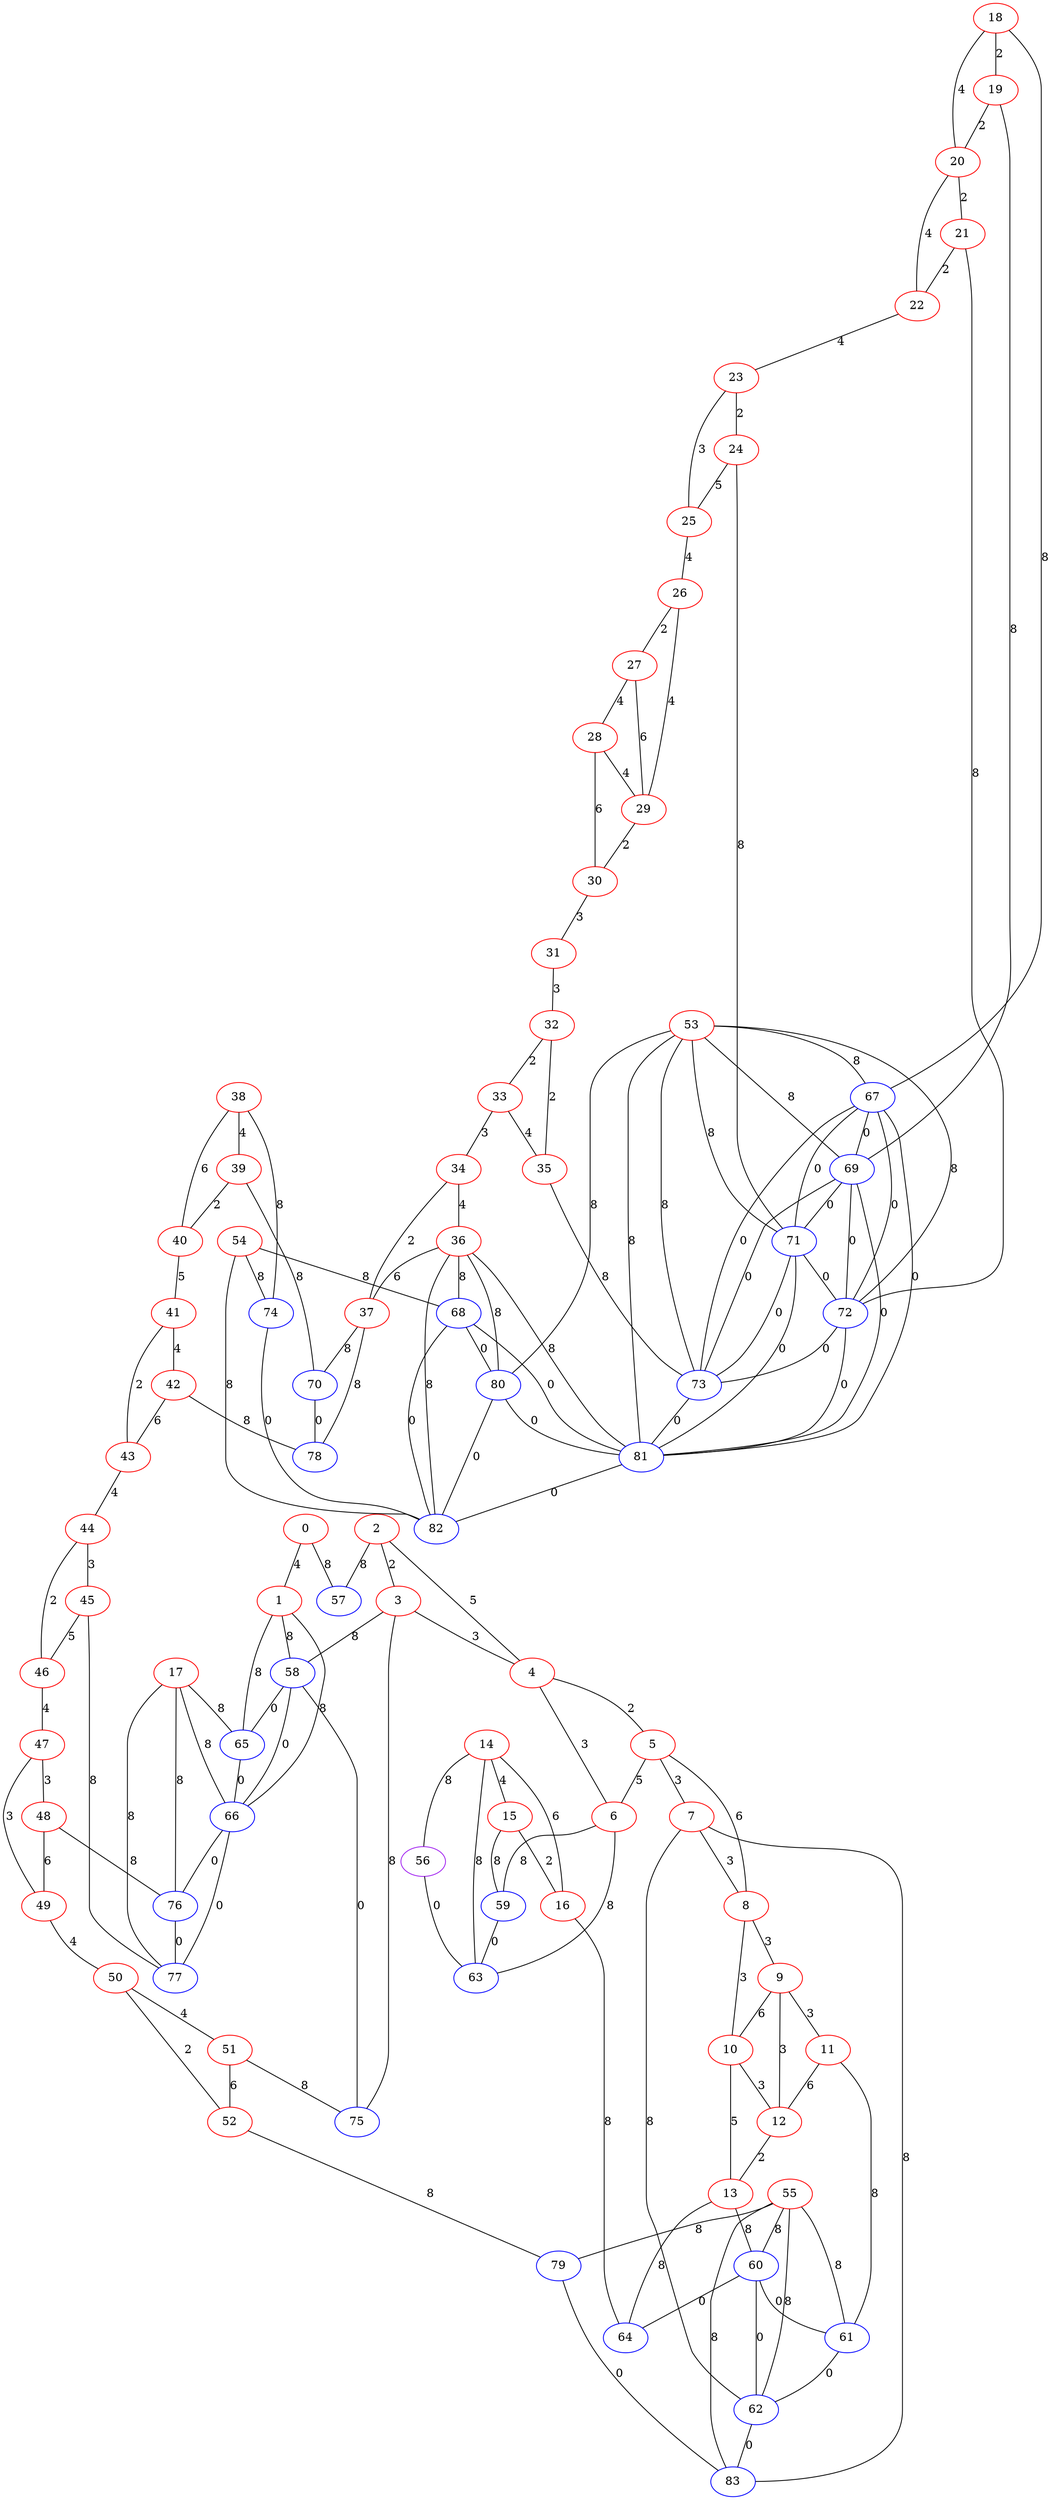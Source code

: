 graph "" {
0 [color=red, weight=1];
1 [color=red, weight=1];
2 [color=red, weight=1];
3 [color=red, weight=1];
4 [color=red, weight=1];
5 [color=red, weight=1];
6 [color=red, weight=1];
7 [color=red, weight=1];
8 [color=red, weight=1];
9 [color=red, weight=1];
10 [color=red, weight=1];
11 [color=red, weight=1];
12 [color=red, weight=1];
13 [color=red, weight=1];
14 [color=red, weight=1];
15 [color=red, weight=1];
16 [color=red, weight=1];
17 [color=red, weight=1];
18 [color=red, weight=1];
19 [color=red, weight=1];
20 [color=red, weight=1];
21 [color=red, weight=1];
22 [color=red, weight=1];
23 [color=red, weight=1];
24 [color=red, weight=1];
25 [color=red, weight=1];
26 [color=red, weight=1];
27 [color=red, weight=1];
28 [color=red, weight=1];
29 [color=red, weight=1];
30 [color=red, weight=1];
31 [color=red, weight=1];
32 [color=red, weight=1];
33 [color=red, weight=1];
34 [color=red, weight=1];
35 [color=red, weight=1];
36 [color=red, weight=1];
37 [color=red, weight=1];
38 [color=red, weight=1];
39 [color=red, weight=1];
40 [color=red, weight=1];
41 [color=red, weight=1];
42 [color=red, weight=1];
43 [color=red, weight=1];
44 [color=red, weight=1];
45 [color=red, weight=1];
46 [color=red, weight=1];
47 [color=red, weight=1];
48 [color=red, weight=1];
49 [color=red, weight=1];
50 [color=red, weight=1];
51 [color=red, weight=1];
52 [color=red, weight=1];
53 [color=red, weight=1];
54 [color=red, weight=1];
55 [color=red, weight=1];
56 [color=purple, weight=4];
57 [color=blue, weight=3];
58 [color=blue, weight=3];
59 [color=blue, weight=3];
60 [color=blue, weight=3];
61 [color=blue, weight=3];
62 [color=blue, weight=3];
63 [color=blue, weight=3];
64 [color=blue, weight=3];
65 [color=blue, weight=3];
66 [color=blue, weight=3];
67 [color=blue, weight=3];
68 [color=blue, weight=3];
69 [color=blue, weight=3];
70 [color=blue, weight=3];
71 [color=blue, weight=3];
72 [color=blue, weight=3];
73 [color=blue, weight=3];
74 [color=blue, weight=3];
75 [color=blue, weight=3];
76 [color=blue, weight=3];
77 [color=blue, weight=3];
78 [color=blue, weight=3];
79 [color=blue, weight=3];
80 [color=blue, weight=3];
81 [color=blue, weight=3];
82 [color=blue, weight=3];
83 [color=blue, weight=3];
0 -- 1  [key=0, label=4];
0 -- 57  [key=0, label=8];
1 -- 65  [key=0, label=8];
1 -- 58  [key=0, label=8];
1 -- 66  [key=0, label=8];
2 -- 57  [key=0, label=8];
2 -- 3  [key=0, label=2];
2 -- 4  [key=0, label=5];
3 -- 75  [key=0, label=8];
3 -- 4  [key=0, label=3];
3 -- 58  [key=0, label=8];
4 -- 5  [key=0, label=2];
4 -- 6  [key=0, label=3];
5 -- 8  [key=0, label=6];
5 -- 6  [key=0, label=5];
5 -- 7  [key=0, label=3];
6 -- 59  [key=0, label=8];
6 -- 63  [key=0, label=8];
7 -- 8  [key=0, label=3];
7 -- 83  [key=0, label=8];
7 -- 62  [key=0, label=8];
8 -- 9  [key=0, label=3];
8 -- 10  [key=0, label=3];
9 -- 10  [key=0, label=6];
9 -- 11  [key=0, label=3];
9 -- 12  [key=0, label=3];
10 -- 12  [key=0, label=3];
10 -- 13  [key=0, label=5];
11 -- 12  [key=0, label=6];
11 -- 61  [key=0, label=8];
12 -- 13  [key=0, label=2];
13 -- 64  [key=0, label=8];
13 -- 60  [key=0, label=8];
14 -- 16  [key=0, label=6];
14 -- 56  [key=0, label=8];
14 -- 63  [key=0, label=8];
14 -- 15  [key=0, label=4];
15 -- 16  [key=0, label=2];
15 -- 59  [key=0, label=8];
16 -- 64  [key=0, label=8];
17 -- 65  [key=0, label=8];
17 -- 66  [key=0, label=8];
17 -- 76  [key=0, label=8];
17 -- 77  [key=0, label=8];
18 -- 67  [key=0, label=8];
18 -- 19  [key=0, label=2];
18 -- 20  [key=0, label=4];
19 -- 20  [key=0, label=2];
19 -- 69  [key=0, label=8];
20 -- 21  [key=0, label=2];
20 -- 22  [key=0, label=4];
21 -- 72  [key=0, label=8];
21 -- 22  [key=0, label=2];
22 -- 23  [key=0, label=4];
23 -- 24  [key=0, label=2];
23 -- 25  [key=0, label=3];
24 -- 25  [key=0, label=5];
24 -- 71  [key=0, label=8];
25 -- 26  [key=0, label=4];
26 -- 27  [key=0, label=2];
26 -- 29  [key=0, label=4];
27 -- 28  [key=0, label=4];
27 -- 29  [key=0, label=6];
28 -- 29  [key=0, label=4];
28 -- 30  [key=0, label=6];
29 -- 30  [key=0, label=2];
30 -- 31  [key=0, label=3];
31 -- 32  [key=0, label=3];
32 -- 33  [key=0, label=2];
32 -- 35  [key=0, label=2];
33 -- 34  [key=0, label=3];
33 -- 35  [key=0, label=4];
34 -- 36  [key=0, label=4];
34 -- 37  [key=0, label=2];
35 -- 73  [key=0, label=8];
36 -- 68  [key=0, label=8];
36 -- 37  [key=0, label=6];
36 -- 80  [key=0, label=8];
36 -- 81  [key=0, label=8];
36 -- 82  [key=0, label=8];
37 -- 78  [key=0, label=8];
37 -- 70  [key=0, label=8];
38 -- 40  [key=0, label=6];
38 -- 74  [key=0, label=8];
38 -- 39  [key=0, label=4];
39 -- 40  [key=0, label=2];
39 -- 70  [key=0, label=8];
40 -- 41  [key=0, label=5];
41 -- 42  [key=0, label=4];
41 -- 43  [key=0, label=2];
42 -- 43  [key=0, label=6];
42 -- 78  [key=0, label=8];
43 -- 44  [key=0, label=4];
44 -- 45  [key=0, label=3];
44 -- 46  [key=0, label=2];
45 -- 77  [key=0, label=8];
45 -- 46  [key=0, label=5];
46 -- 47  [key=0, label=4];
47 -- 48  [key=0, label=3];
47 -- 49  [key=0, label=3];
48 -- 49  [key=0, label=6];
48 -- 76  [key=0, label=8];
49 -- 50  [key=0, label=4];
50 -- 51  [key=0, label=4];
50 -- 52  [key=0, label=2];
51 -- 75  [key=0, label=8];
51 -- 52  [key=0, label=6];
52 -- 79  [key=0, label=8];
53 -- 67  [key=0, label=8];
53 -- 69  [key=0, label=8];
53 -- 71  [key=0, label=8];
53 -- 72  [key=0, label=8];
53 -- 73  [key=0, label=8];
53 -- 80  [key=0, label=8];
53 -- 81  [key=0, label=8];
54 -- 74  [key=0, label=8];
54 -- 68  [key=0, label=8];
54 -- 82  [key=0, label=8];
55 -- 83  [key=0, label=8];
55 -- 60  [key=0, label=8];
55 -- 61  [key=0, label=8];
55 -- 62  [key=0, label=8];
55 -- 79  [key=0, label=8];
56 -- 63  [key=0, label=0];
58 -- 65  [key=0, label=0];
58 -- 66  [key=0, label=0];
58 -- 75  [key=0, label=0];
59 -- 63  [key=0, label=0];
60 -- 64  [key=0, label=0];
60 -- 62  [key=0, label=0];
60 -- 61  [key=0, label=0];
61 -- 62  [key=0, label=0];
62 -- 83  [key=0, label=0];
65 -- 66  [key=0, label=0];
66 -- 76  [key=0, label=0];
66 -- 77  [key=0, label=0];
67 -- 69  [key=0, label=0];
67 -- 71  [key=0, label=0];
67 -- 72  [key=0, label=0];
67 -- 73  [key=0, label=0];
67 -- 81  [key=0, label=0];
68 -- 80  [key=0, label=0];
68 -- 81  [key=0, label=0];
68 -- 82  [key=0, label=0];
69 -- 71  [key=0, label=0];
69 -- 72  [key=0, label=0];
69 -- 73  [key=0, label=0];
69 -- 81  [key=0, label=0];
70 -- 78  [key=0, label=0];
71 -- 72  [key=0, label=0];
71 -- 73  [key=0, label=0];
71 -- 81  [key=0, label=0];
72 -- 73  [key=0, label=0];
72 -- 81  [key=0, label=0];
73 -- 81  [key=0, label=0];
74 -- 82  [key=0, label=0];
76 -- 77  [key=0, label=0];
79 -- 83  [key=0, label=0];
80 -- 81  [key=0, label=0];
80 -- 82  [key=0, label=0];
81 -- 82  [key=0, label=0];
}
